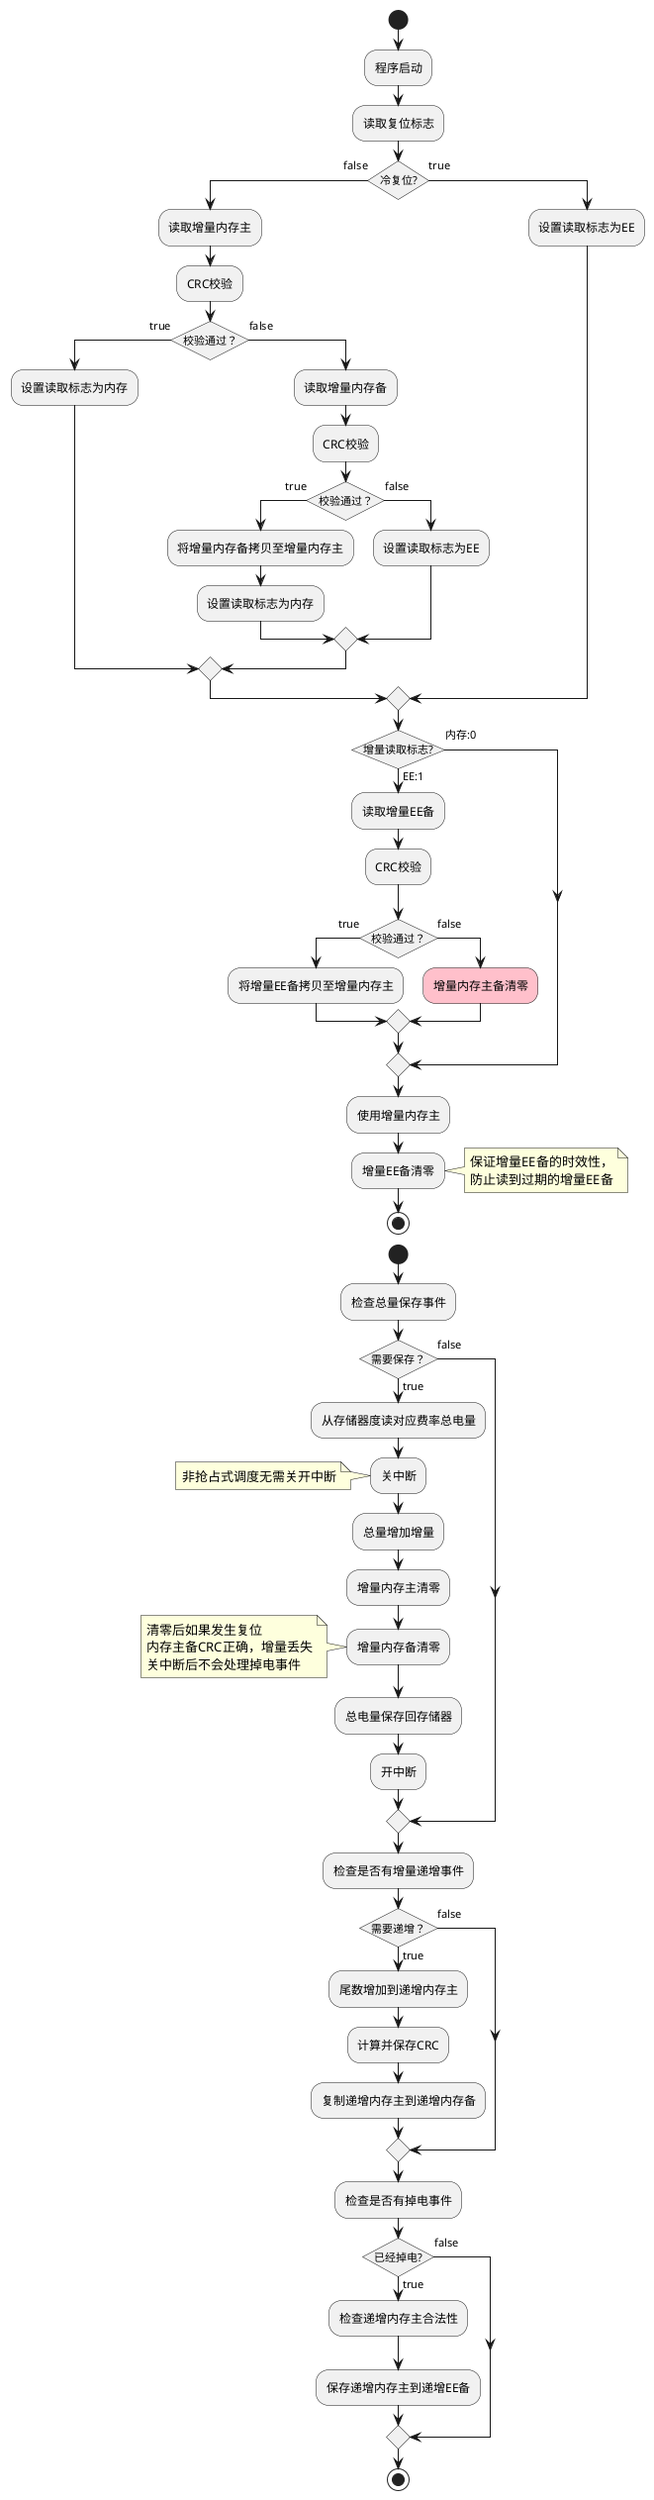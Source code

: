 @startuml
' !pragma useVerticalIf on
skinparam conditionStyle InsideDiamond
start
:程序启动;
:读取复位标志;
if (冷复位?) then (false)
    :读取增量内存主;
    :CRC校验;
    if (校验通过？) then (true)
        :设置读取标志为内存;
    else (false)
        :读取增量内存备;
        :CRC校验;
        if (校验通过？) then (true)
            :将增量内存备拷贝至增量内存主;
            :设置读取标志为内存;
        else (false)
            :设置读取标志为EE;
        endif
    endif
else (true)
    :设置读取标志为EE;
endif

if (增量读取标志?) then (内存:0)
else (EE:1)
    :读取增量EE备;
    :CRC校验;
    if (校验通过？) then (true)
        :将增量EE备拷贝至增量内存主;
    else (false)
        #pink:增量内存主备清零;
    endif
endif
:使用增量内存主;
:增量EE备清零;
note right
    保证增量EE备的时效性，
    防止读到过期的增量EE备
end note
stop

start

:检查总量保存事件;
if (需要保存？) then (true)
    :从存储器度读对应费率总电量;
    :关中断;
    note left
        非抢占式调度无需关开中断
    end note
    :总量增加增量;
    :增量内存主清零;
    :增量内存备清零;
    note left
        清零后如果发生复位
        内存主备CRC正确，增量丢失
        关中断后不会处理掉电事件
    end note
    :总电量保存回存储器;
    :开中断;
else (false)
endif

:检查是否有增量递增事件;
if (需要递增？) then (true)
    :尾数增加到递增内存主;
    :计算并保存CRC;
    :复制递增内存主到递增内存备;
else (false)
endif

:检查是否有掉电事件;
if (已经掉电?) then (true)
    :检查递增内存主合法性;
    :保存递增内存主到递增EE备;
else (false)
endif
stop


@enduml